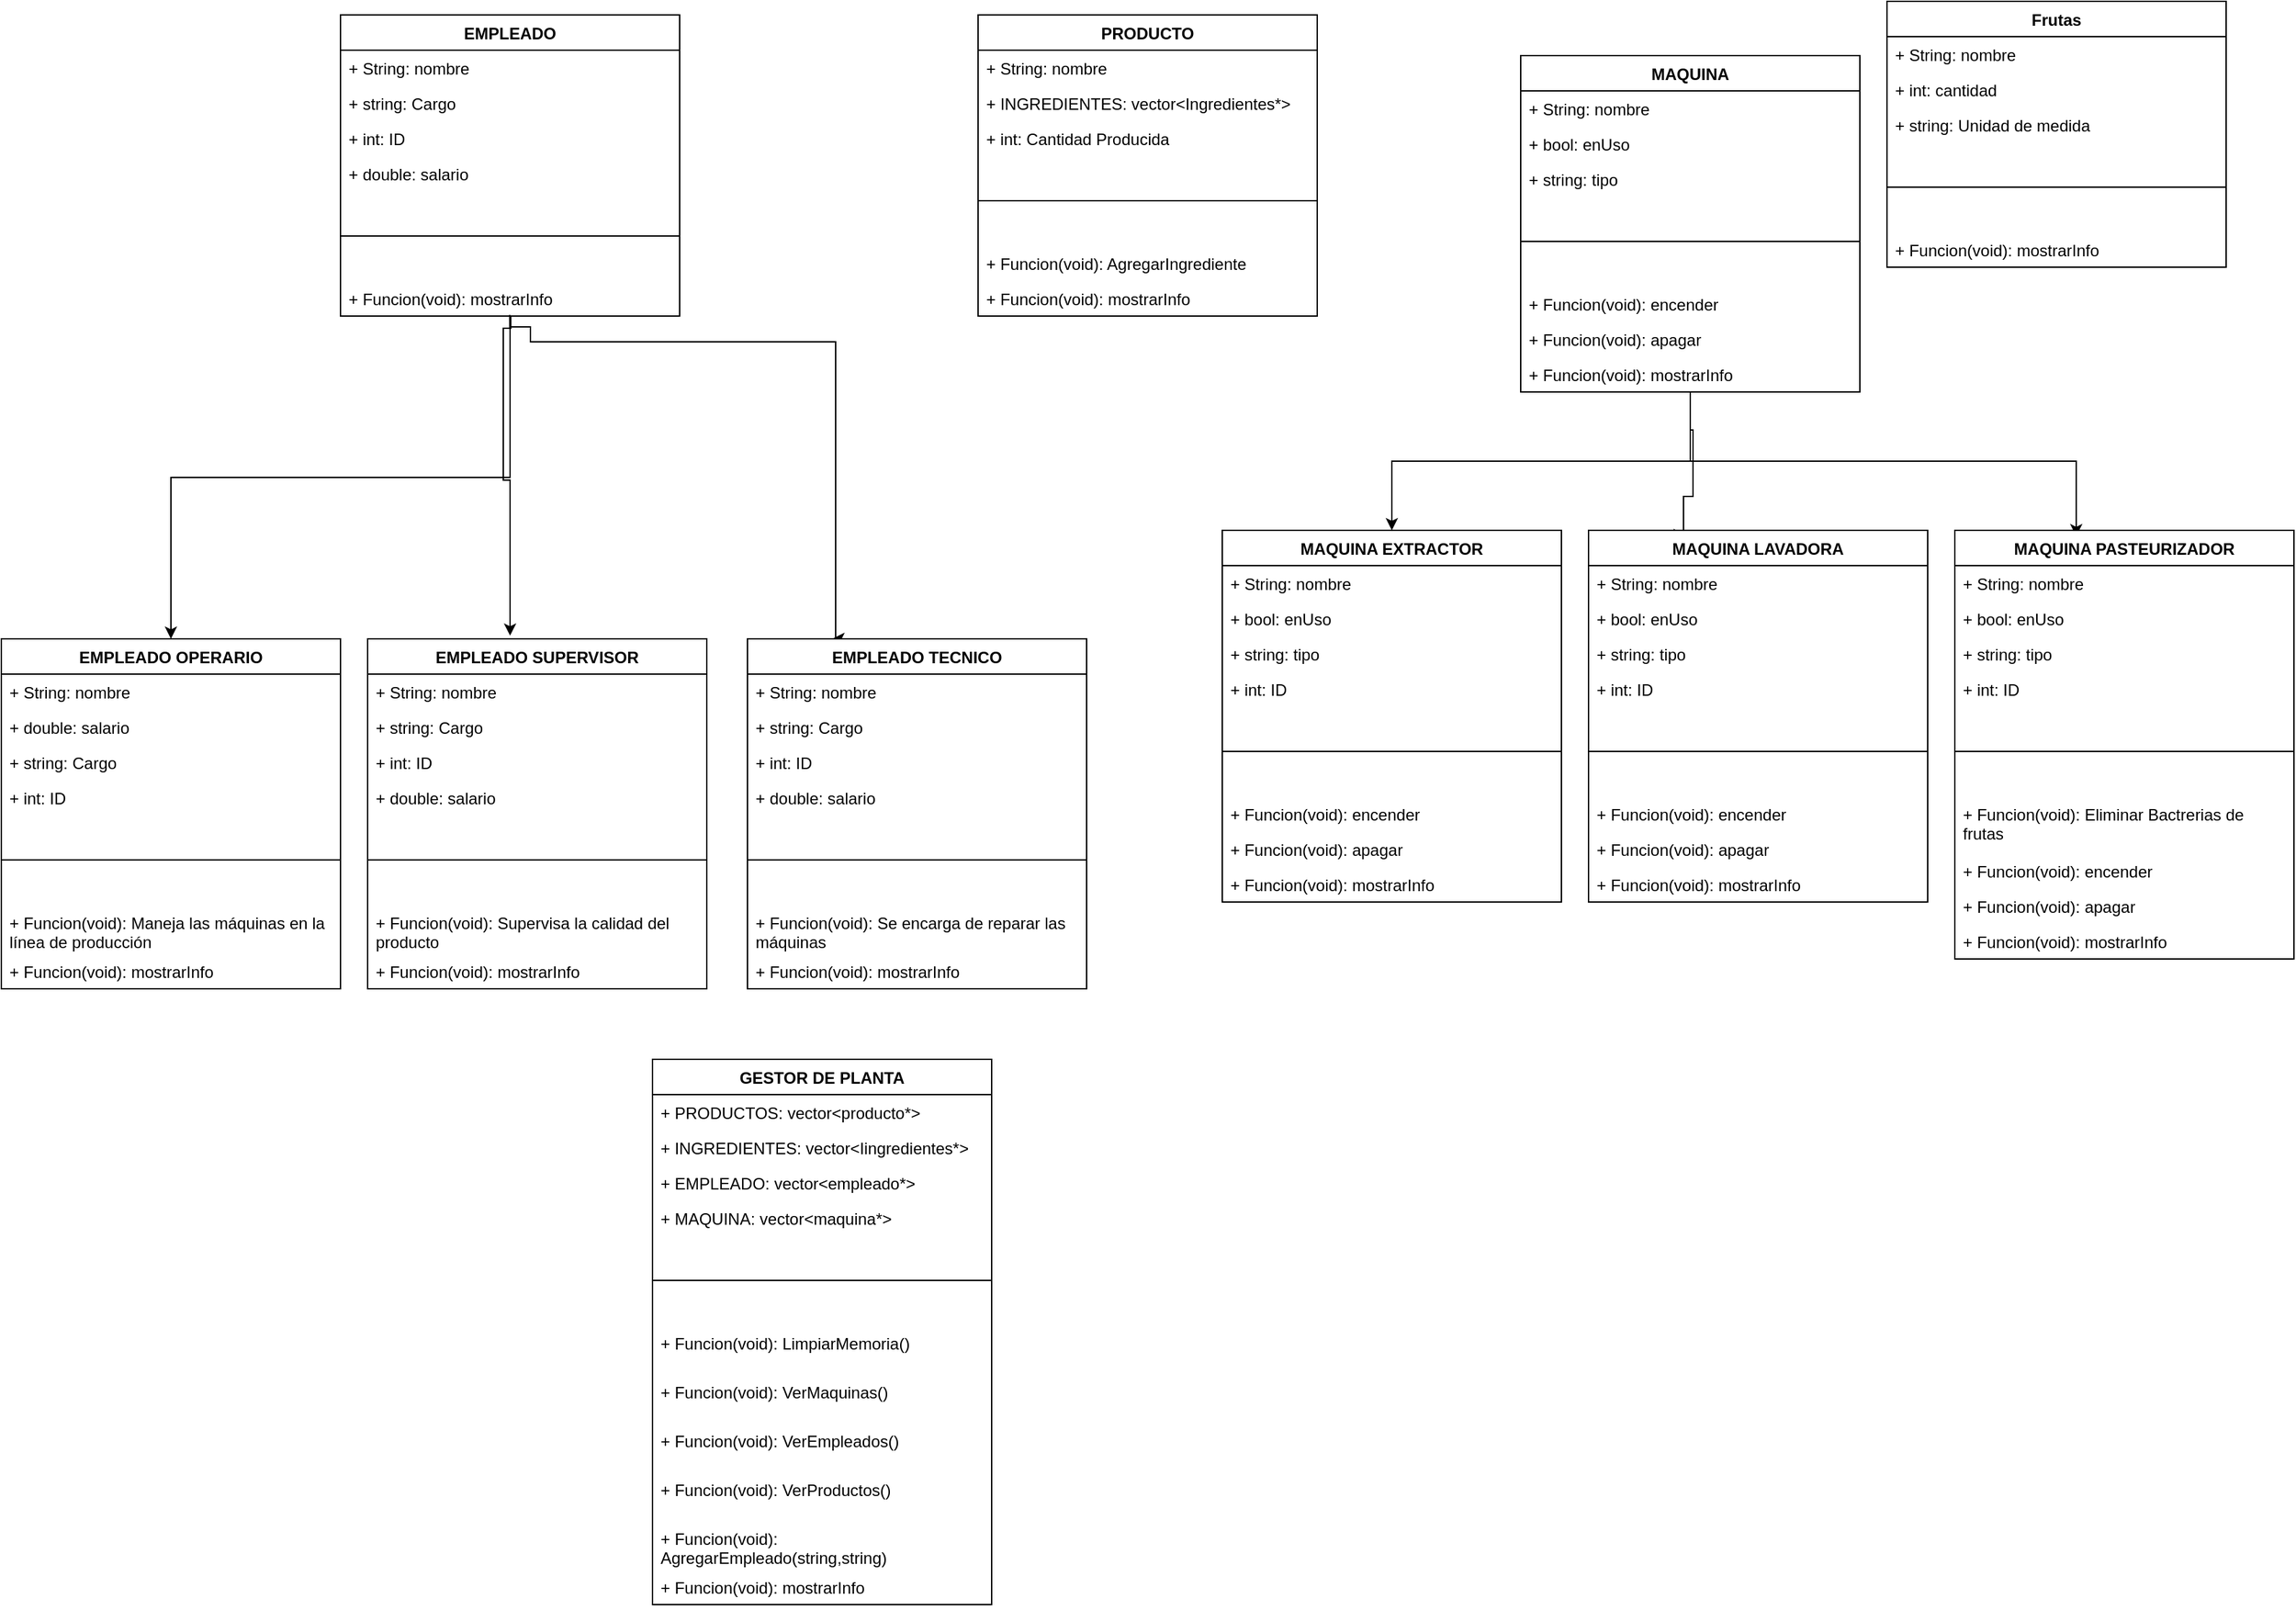 <mxfile version="26.0.11">
  <diagram id="C5RBs43oDa-KdzZeNtuy" name="Page-1">
    <mxGraphModel dx="2366" dy="1865" grid="1" gridSize="10" guides="1" tooltips="1" connect="1" arrows="1" fold="1" page="1" pageScale="1" pageWidth="827" pageHeight="1169" math="0" shadow="0">
      <root>
        <object label="" Diagrama_UML="nose&#xa;" id="WIyWlLk6GJQsqaUBKTNV-0">
          <mxCell />
        </object>
        <mxCell id="WIyWlLk6GJQsqaUBKTNV-1" parent="WIyWlLk6GJQsqaUBKTNV-0" />
        <mxCell id="LpfqZwLASio-igukIIAp-0" value="Frutas" style="swimlane;fontStyle=1;align=center;verticalAlign=top;childLayout=stackLayout;horizontal=1;startSize=26;horizontalStack=0;resizeParent=1;resizeParentMax=0;resizeLast=0;collapsible=1;marginBottom=0;whiteSpace=wrap;html=1;" parent="WIyWlLk6GJQsqaUBKTNV-1" vertex="1">
          <mxGeometry x="960" y="-390" width="250" height="196" as="geometry" />
        </mxCell>
        <mxCell id="LpfqZwLASio-igukIIAp-1" value="+ String: nombre" style="text;strokeColor=none;fillColor=none;align=left;verticalAlign=top;spacingLeft=4;spacingRight=4;overflow=hidden;rotatable=0;points=[[0,0.5],[1,0.5]];portConstraint=eastwest;whiteSpace=wrap;html=1;" parent="LpfqZwLASio-igukIIAp-0" vertex="1">
          <mxGeometry y="26" width="250" height="26" as="geometry" />
        </mxCell>
        <mxCell id="LpfqZwLASio-igukIIAp-6" value="+ int: cantidad" style="text;strokeColor=none;fillColor=none;align=left;verticalAlign=top;spacingLeft=4;spacingRight=4;overflow=hidden;rotatable=0;points=[[0,0.5],[1,0.5]];portConstraint=eastwest;whiteSpace=wrap;html=1;" parent="LpfqZwLASio-igukIIAp-0" vertex="1">
          <mxGeometry y="52" width="250" height="26" as="geometry" />
        </mxCell>
        <mxCell id="LpfqZwLASio-igukIIAp-7" value="+ string: Unidad de medida" style="text;strokeColor=none;fillColor=none;align=left;verticalAlign=top;spacingLeft=4;spacingRight=4;overflow=hidden;rotatable=0;points=[[0,0.5],[1,0.5]];portConstraint=eastwest;whiteSpace=wrap;html=1;" parent="LpfqZwLASio-igukIIAp-0" vertex="1">
          <mxGeometry y="78" width="250" height="26" as="geometry" />
        </mxCell>
        <mxCell id="LpfqZwLASio-igukIIAp-2" value="" style="line;strokeWidth=1;fillColor=none;align=left;verticalAlign=middle;spacingTop=-1;spacingLeft=3;spacingRight=3;rotatable=0;labelPosition=right;points=[];portConstraint=eastwest;strokeColor=inherit;" parent="LpfqZwLASio-igukIIAp-0" vertex="1">
          <mxGeometry y="104" width="250" height="66" as="geometry" />
        </mxCell>
        <mxCell id="LpfqZwLASio-igukIIAp-3" value="+ Funcion(void): mostrarInfo" style="text;strokeColor=none;fillColor=none;align=left;verticalAlign=top;spacingLeft=4;spacingRight=4;overflow=hidden;rotatable=0;points=[[0,0.5],[1,0.5]];portConstraint=eastwest;whiteSpace=wrap;html=1;" parent="LpfqZwLASio-igukIIAp-0" vertex="1">
          <mxGeometry y="170" width="250" height="26" as="geometry" />
        </mxCell>
        <mxCell id="LpfqZwLASio-igukIIAp-8" value="PRODUCTO" style="swimlane;fontStyle=1;align=center;verticalAlign=top;childLayout=stackLayout;horizontal=1;startSize=26;horizontalStack=0;resizeParent=1;resizeParentMax=0;resizeLast=0;collapsible=1;marginBottom=0;whiteSpace=wrap;html=1;" parent="WIyWlLk6GJQsqaUBKTNV-1" vertex="1">
          <mxGeometry x="290" y="-380" width="250" height="222" as="geometry" />
        </mxCell>
        <mxCell id="LpfqZwLASio-igukIIAp-9" value="+ String: nombre" style="text;strokeColor=none;fillColor=none;align=left;verticalAlign=top;spacingLeft=4;spacingRight=4;overflow=hidden;rotatable=0;points=[[0,0.5],[1,0.5]];portConstraint=eastwest;whiteSpace=wrap;html=1;" parent="LpfqZwLASio-igukIIAp-8" vertex="1">
          <mxGeometry y="26" width="250" height="26" as="geometry" />
        </mxCell>
        <mxCell id="LpfqZwLASio-igukIIAp-10" value="+ INGREDIENTES: vector&amp;lt;Ingredientes*&amp;gt;" style="text;strokeColor=none;fillColor=none;align=left;verticalAlign=top;spacingLeft=4;spacingRight=4;overflow=hidden;rotatable=0;points=[[0,0.5],[1,0.5]];portConstraint=eastwest;whiteSpace=wrap;html=1;" parent="LpfqZwLASio-igukIIAp-8" vertex="1">
          <mxGeometry y="52" width="250" height="26" as="geometry" />
        </mxCell>
        <mxCell id="LpfqZwLASio-igukIIAp-11" value="+ int: Cantidad Producida" style="text;strokeColor=none;fillColor=none;align=left;verticalAlign=top;spacingLeft=4;spacingRight=4;overflow=hidden;rotatable=0;points=[[0,0.5],[1,0.5]];portConstraint=eastwest;whiteSpace=wrap;html=1;" parent="LpfqZwLASio-igukIIAp-8" vertex="1">
          <mxGeometry y="78" width="250" height="26" as="geometry" />
        </mxCell>
        <mxCell id="LpfqZwLASio-igukIIAp-12" value="" style="line;strokeWidth=1;fillColor=none;align=left;verticalAlign=middle;spacingTop=-1;spacingLeft=3;spacingRight=3;rotatable=0;labelPosition=right;points=[];portConstraint=eastwest;strokeColor=inherit;" parent="LpfqZwLASio-igukIIAp-8" vertex="1">
          <mxGeometry y="104" width="250" height="66" as="geometry" />
        </mxCell>
        <mxCell id="LpfqZwLASio-igukIIAp-21" value="+ Funcion(void): AgregarIngrediente" style="text;strokeColor=none;fillColor=none;align=left;verticalAlign=top;spacingLeft=4;spacingRight=4;overflow=hidden;rotatable=0;points=[[0,0.5],[1,0.5]];portConstraint=eastwest;whiteSpace=wrap;html=1;" parent="LpfqZwLASio-igukIIAp-8" vertex="1">
          <mxGeometry y="170" width="250" height="26" as="geometry" />
        </mxCell>
        <mxCell id="LpfqZwLASio-igukIIAp-20" value="+ Funcion(void): mostrarInfo" style="text;strokeColor=none;fillColor=none;align=left;verticalAlign=top;spacingLeft=4;spacingRight=4;overflow=hidden;rotatable=0;points=[[0,0.5],[1,0.5]];portConstraint=eastwest;whiteSpace=wrap;html=1;" parent="LpfqZwLASio-igukIIAp-8" vertex="1">
          <mxGeometry y="196" width="250" height="26" as="geometry" />
        </mxCell>
        <mxCell id="0BWSEZfdRC3tNGKyQA-m-6" value="" style="edgeStyle=orthogonalEdgeStyle;rounded=0;orthogonalLoop=1;jettySize=auto;html=1;" edge="1" parent="WIyWlLk6GJQsqaUBKTNV-1" source="LpfqZwLASio-igukIIAp-24" target="0BWSEZfdRC3tNGKyQA-m-0">
          <mxGeometry relative="1" as="geometry" />
        </mxCell>
        <mxCell id="LpfqZwLASio-igukIIAp-24" value="EMPLEADO" style="swimlane;fontStyle=1;align=center;verticalAlign=top;childLayout=stackLayout;horizontal=1;startSize=26;horizontalStack=0;resizeParent=1;resizeParentMax=0;resizeLast=0;collapsible=1;marginBottom=0;whiteSpace=wrap;html=1;" parent="WIyWlLk6GJQsqaUBKTNV-1" vertex="1">
          <mxGeometry x="-180" y="-380" width="250" height="222" as="geometry" />
        </mxCell>
        <mxCell id="LpfqZwLASio-igukIIAp-25" value="+ String: nombre" style="text;strokeColor=none;fillColor=none;align=left;verticalAlign=top;spacingLeft=4;spacingRight=4;overflow=hidden;rotatable=0;points=[[0,0.5],[1,0.5]];portConstraint=eastwest;whiteSpace=wrap;html=1;" parent="LpfqZwLASio-igukIIAp-24" vertex="1">
          <mxGeometry y="26" width="250" height="26" as="geometry" />
        </mxCell>
        <mxCell id="LpfqZwLASio-igukIIAp-27" value="+ string: Cargo" style="text;strokeColor=none;fillColor=none;align=left;verticalAlign=top;spacingLeft=4;spacingRight=4;overflow=hidden;rotatable=0;points=[[0,0.5],[1,0.5]];portConstraint=eastwest;whiteSpace=wrap;html=1;" parent="LpfqZwLASio-igukIIAp-24" vertex="1">
          <mxGeometry y="52" width="250" height="26" as="geometry" />
        </mxCell>
        <mxCell id="LpfqZwLASio-igukIIAp-73" value="+ int: ID" style="text;strokeColor=none;fillColor=none;align=left;verticalAlign=top;spacingLeft=4;spacingRight=4;overflow=hidden;rotatable=0;points=[[0,0.5],[1,0.5]];portConstraint=eastwest;whiteSpace=wrap;html=1;" parent="LpfqZwLASio-igukIIAp-24" vertex="1">
          <mxGeometry y="78" width="250" height="26" as="geometry" />
        </mxCell>
        <mxCell id="0BWSEZfdRC3tNGKyQA-m-59" value="+ double: salario" style="text;strokeColor=none;fillColor=none;align=left;verticalAlign=top;spacingLeft=4;spacingRight=4;overflow=hidden;rotatable=0;points=[[0,0.5],[1,0.5]];portConstraint=eastwest;whiteSpace=wrap;html=1;" vertex="1" parent="LpfqZwLASio-igukIIAp-24">
          <mxGeometry y="104" width="250" height="26" as="geometry" />
        </mxCell>
        <mxCell id="LpfqZwLASio-igukIIAp-28" value="" style="line;strokeWidth=1;fillColor=none;align=left;verticalAlign=middle;spacingTop=-1;spacingLeft=3;spacingRight=3;rotatable=0;labelPosition=right;points=[];portConstraint=eastwest;strokeColor=inherit;" parent="LpfqZwLASio-igukIIAp-24" vertex="1">
          <mxGeometry y="130" width="250" height="66" as="geometry" />
        </mxCell>
        <mxCell id="LpfqZwLASio-igukIIAp-31" value="+ Funcion(void): mostrarInfo" style="text;strokeColor=none;fillColor=none;align=left;verticalAlign=top;spacingLeft=4;spacingRight=4;overflow=hidden;rotatable=0;points=[[0,0.5],[1,0.5]];portConstraint=eastwest;whiteSpace=wrap;html=1;" parent="LpfqZwLASio-igukIIAp-24" vertex="1">
          <mxGeometry y="196" width="250" height="26" as="geometry" />
        </mxCell>
        <mxCell id="0BWSEZfdRC3tNGKyQA-m-36" value="" style="edgeStyle=orthogonalEdgeStyle;rounded=0;orthogonalLoop=1;jettySize=auto;html=1;" edge="1" parent="WIyWlLk6GJQsqaUBKTNV-1" source="LpfqZwLASio-igukIIAp-32" target="0BWSEZfdRC3tNGKyQA-m-27">
          <mxGeometry relative="1" as="geometry" />
        </mxCell>
        <mxCell id="LpfqZwLASio-igukIIAp-32" value="MAQUINA" style="swimlane;fontStyle=1;align=center;verticalAlign=top;childLayout=stackLayout;horizontal=1;startSize=26;horizontalStack=0;resizeParent=1;resizeParentMax=0;resizeLast=0;collapsible=1;marginBottom=0;whiteSpace=wrap;html=1;" parent="WIyWlLk6GJQsqaUBKTNV-1" vertex="1">
          <mxGeometry x="690" y="-350" width="250" height="248" as="geometry" />
        </mxCell>
        <mxCell id="LpfqZwLASio-igukIIAp-33" value="+ String: nombre" style="text;strokeColor=none;fillColor=none;align=left;verticalAlign=top;spacingLeft=4;spacingRight=4;overflow=hidden;rotatable=0;points=[[0,0.5],[1,0.5]];portConstraint=eastwest;whiteSpace=wrap;html=1;" parent="LpfqZwLASio-igukIIAp-32" vertex="1">
          <mxGeometry y="26" width="250" height="26" as="geometry" />
        </mxCell>
        <mxCell id="LpfqZwLASio-igukIIAp-34" value="+ bool: enUso" style="text;strokeColor=none;fillColor=none;align=left;verticalAlign=top;spacingLeft=4;spacingRight=4;overflow=hidden;rotatable=0;points=[[0,0.5],[1,0.5]];portConstraint=eastwest;whiteSpace=wrap;html=1;" parent="LpfqZwLASio-igukIIAp-32" vertex="1">
          <mxGeometry y="52" width="250" height="26" as="geometry" />
        </mxCell>
        <mxCell id="LpfqZwLASio-igukIIAp-35" value="+ string: tipo" style="text;strokeColor=none;fillColor=none;align=left;verticalAlign=top;spacingLeft=4;spacingRight=4;overflow=hidden;rotatable=0;points=[[0,0.5],[1,0.5]];portConstraint=eastwest;whiteSpace=wrap;html=1;" parent="LpfqZwLASio-igukIIAp-32" vertex="1">
          <mxGeometry y="78" width="250" height="26" as="geometry" />
        </mxCell>
        <mxCell id="LpfqZwLASio-igukIIAp-36" value="" style="line;strokeWidth=1;fillColor=none;align=left;verticalAlign=middle;spacingTop=-1;spacingLeft=3;spacingRight=3;rotatable=0;labelPosition=right;points=[];portConstraint=eastwest;strokeColor=inherit;" parent="LpfqZwLASio-igukIIAp-32" vertex="1">
          <mxGeometry y="104" width="250" height="66" as="geometry" />
        </mxCell>
        <mxCell id="LpfqZwLASio-igukIIAp-37" value="+ Funcion(void): encender" style="text;strokeColor=none;fillColor=none;align=left;verticalAlign=top;spacingLeft=4;spacingRight=4;overflow=hidden;rotatable=0;points=[[0,0.5],[1,0.5]];portConstraint=eastwest;whiteSpace=wrap;html=1;" parent="LpfqZwLASio-igukIIAp-32" vertex="1">
          <mxGeometry y="170" width="250" height="26" as="geometry" />
        </mxCell>
        <mxCell id="LpfqZwLASio-igukIIAp-38" value="+ Funcion(void): apagar" style="text;strokeColor=none;fillColor=none;align=left;verticalAlign=top;spacingLeft=4;spacingRight=4;overflow=hidden;rotatable=0;points=[[0,0.5],[1,0.5]];portConstraint=eastwest;whiteSpace=wrap;html=1;" parent="LpfqZwLASio-igukIIAp-32" vertex="1">
          <mxGeometry y="196" width="250" height="26" as="geometry" />
        </mxCell>
        <mxCell id="LpfqZwLASio-igukIIAp-39" value="+ Funcion(void): mostrarInfo" style="text;strokeColor=none;fillColor=none;align=left;verticalAlign=top;spacingLeft=4;spacingRight=4;overflow=hidden;rotatable=0;points=[[0,0.5],[1,0.5]];portConstraint=eastwest;whiteSpace=wrap;html=1;" parent="LpfqZwLASio-igukIIAp-32" vertex="1">
          <mxGeometry y="222" width="250" height="26" as="geometry" />
        </mxCell>
        <mxCell id="LpfqZwLASio-igukIIAp-53" value="GESTOR DE PLANTA" style="swimlane;fontStyle=1;align=center;verticalAlign=top;childLayout=stackLayout;horizontal=1;startSize=26;horizontalStack=0;resizeParent=1;resizeParentMax=0;resizeLast=0;collapsible=1;marginBottom=0;whiteSpace=wrap;html=1;" parent="WIyWlLk6GJQsqaUBKTNV-1" vertex="1">
          <mxGeometry x="50" y="390" width="250" height="402" as="geometry" />
        </mxCell>
        <mxCell id="LpfqZwLASio-igukIIAp-54" value="+ PRODUCTOS: vector&amp;lt;producto*&amp;gt;" style="text;strokeColor=none;fillColor=none;align=left;verticalAlign=top;spacingLeft=4;spacingRight=4;overflow=hidden;rotatable=0;points=[[0,0.5],[1,0.5]];portConstraint=eastwest;whiteSpace=wrap;html=1;" parent="LpfqZwLASio-igukIIAp-53" vertex="1">
          <mxGeometry y="26" width="250" height="26" as="geometry" />
        </mxCell>
        <mxCell id="LpfqZwLASio-igukIIAp-65" value="+ INGREDIENTES: vector&amp;lt;Iingredientes*&amp;gt;" style="text;strokeColor=none;fillColor=none;align=left;verticalAlign=top;spacingLeft=4;spacingRight=4;overflow=hidden;rotatable=0;points=[[0,0.5],[1,0.5]];portConstraint=eastwest;whiteSpace=wrap;html=1;" parent="LpfqZwLASio-igukIIAp-53" vertex="1">
          <mxGeometry y="52" width="250" height="26" as="geometry" />
        </mxCell>
        <mxCell id="LpfqZwLASio-igukIIAp-66" value="+ EMPLEADO: vector&amp;lt;empleado*&amp;gt;" style="text;strokeColor=none;fillColor=none;align=left;verticalAlign=top;spacingLeft=4;spacingRight=4;overflow=hidden;rotatable=0;points=[[0,0.5],[1,0.5]];portConstraint=eastwest;whiteSpace=wrap;html=1;" parent="LpfqZwLASio-igukIIAp-53" vertex="1">
          <mxGeometry y="78" width="250" height="26" as="geometry" />
        </mxCell>
        <mxCell id="LpfqZwLASio-igukIIAp-67" value="+ MAQUINA: vector&amp;lt;maquina*&amp;gt;" style="text;strokeColor=none;fillColor=none;align=left;verticalAlign=top;spacingLeft=4;spacingRight=4;overflow=hidden;rotatable=0;points=[[0,0.5],[1,0.5]];portConstraint=eastwest;whiteSpace=wrap;html=1;" parent="LpfqZwLASio-igukIIAp-53" vertex="1">
          <mxGeometry y="104" width="250" height="26" as="geometry" />
        </mxCell>
        <mxCell id="LpfqZwLASio-igukIIAp-57" value="" style="line;strokeWidth=1;fillColor=none;align=left;verticalAlign=middle;spacingTop=-1;spacingLeft=3;spacingRight=3;rotatable=0;labelPosition=right;points=[];portConstraint=eastwest;strokeColor=inherit;" parent="LpfqZwLASio-igukIIAp-53" vertex="1">
          <mxGeometry y="130" width="250" height="66" as="geometry" />
        </mxCell>
        <mxCell id="LpfqZwLASio-igukIIAp-81" value="+ Funcion(void): LimpiarMemoria()" style="text;strokeColor=none;fillColor=none;align=left;verticalAlign=top;spacingLeft=4;spacingRight=4;overflow=hidden;rotatable=0;points=[[0,0.5],[1,0.5]];portConstraint=eastwest;whiteSpace=wrap;html=1;" parent="LpfqZwLASio-igukIIAp-53" vertex="1">
          <mxGeometry y="196" width="250" height="36" as="geometry" />
        </mxCell>
        <mxCell id="LpfqZwLASio-igukIIAp-80" value="+ Funcion(void): VerMaquinas()" style="text;strokeColor=none;fillColor=none;align=left;verticalAlign=top;spacingLeft=4;spacingRight=4;overflow=hidden;rotatable=0;points=[[0,0.5],[1,0.5]];portConstraint=eastwest;whiteSpace=wrap;html=1;" parent="LpfqZwLASio-igukIIAp-53" vertex="1">
          <mxGeometry y="232" width="250" height="36" as="geometry" />
        </mxCell>
        <mxCell id="LpfqZwLASio-igukIIAp-79" value="+ Funcion(void): VerEmpleados()" style="text;strokeColor=none;fillColor=none;align=left;verticalAlign=top;spacingLeft=4;spacingRight=4;overflow=hidden;rotatable=0;points=[[0,0.5],[1,0.5]];portConstraint=eastwest;whiteSpace=wrap;html=1;" parent="LpfqZwLASio-igukIIAp-53" vertex="1">
          <mxGeometry y="268" width="250" height="36" as="geometry" />
        </mxCell>
        <mxCell id="LpfqZwLASio-igukIIAp-77" value="+ Funcion(void): VerProductos()" style="text;strokeColor=none;fillColor=none;align=left;verticalAlign=top;spacingLeft=4;spacingRight=4;overflow=hidden;rotatable=0;points=[[0,0.5],[1,0.5]];portConstraint=eastwest;whiteSpace=wrap;html=1;" parent="LpfqZwLASio-igukIIAp-53" vertex="1">
          <mxGeometry y="304" width="250" height="36" as="geometry" />
        </mxCell>
        <mxCell id="LpfqZwLASio-igukIIAp-71" value="+ Funcion(void): AgregarEmpleado(string,string)" style="text;strokeColor=none;fillColor=none;align=left;verticalAlign=top;spacingLeft=4;spacingRight=4;overflow=hidden;rotatable=0;points=[[0,0.5],[1,0.5]];portConstraint=eastwest;whiteSpace=wrap;html=1;" parent="LpfqZwLASio-igukIIAp-53" vertex="1">
          <mxGeometry y="340" width="250" height="36" as="geometry" />
        </mxCell>
        <mxCell id="LpfqZwLASio-igukIIAp-58" value="+ Funcion(void): mostrarInfo" style="text;strokeColor=none;fillColor=none;align=left;verticalAlign=top;spacingLeft=4;spacingRight=4;overflow=hidden;rotatable=0;points=[[0,0.5],[1,0.5]];portConstraint=eastwest;whiteSpace=wrap;html=1;" parent="LpfqZwLASio-igukIIAp-53" vertex="1">
          <mxGeometry y="376" width="250" height="26" as="geometry" />
        </mxCell>
        <mxCell id="0BWSEZfdRC3tNGKyQA-m-0" value="EMPLEADO OPERARIO" style="swimlane;fontStyle=1;align=center;verticalAlign=top;childLayout=stackLayout;horizontal=1;startSize=26;horizontalStack=0;resizeParent=1;resizeParentMax=0;resizeLast=0;collapsible=1;marginBottom=0;whiteSpace=wrap;html=1;" vertex="1" parent="WIyWlLk6GJQsqaUBKTNV-1">
          <mxGeometry x="-430" y="80" width="250" height="258" as="geometry" />
        </mxCell>
        <mxCell id="0BWSEZfdRC3tNGKyQA-m-1" value="+ String: nombre" style="text;strokeColor=none;fillColor=none;align=left;verticalAlign=top;spacingLeft=4;spacingRight=4;overflow=hidden;rotatable=0;points=[[0,0.5],[1,0.5]];portConstraint=eastwest;whiteSpace=wrap;html=1;" vertex="1" parent="0BWSEZfdRC3tNGKyQA-m-0">
          <mxGeometry y="26" width="250" height="26" as="geometry" />
        </mxCell>
        <mxCell id="0BWSEZfdRC3tNGKyQA-m-60" value="+ double: salario" style="text;strokeColor=none;fillColor=none;align=left;verticalAlign=top;spacingLeft=4;spacingRight=4;overflow=hidden;rotatable=0;points=[[0,0.5],[1,0.5]];portConstraint=eastwest;whiteSpace=wrap;html=1;" vertex="1" parent="0BWSEZfdRC3tNGKyQA-m-0">
          <mxGeometry y="52" width="250" height="26" as="geometry" />
        </mxCell>
        <mxCell id="0BWSEZfdRC3tNGKyQA-m-2" value="+ string: Cargo" style="text;strokeColor=none;fillColor=none;align=left;verticalAlign=top;spacingLeft=4;spacingRight=4;overflow=hidden;rotatable=0;points=[[0,0.5],[1,0.5]];portConstraint=eastwest;whiteSpace=wrap;html=1;" vertex="1" parent="0BWSEZfdRC3tNGKyQA-m-0">
          <mxGeometry y="78" width="250" height="26" as="geometry" />
        </mxCell>
        <mxCell id="0BWSEZfdRC3tNGKyQA-m-3" value="+ int: ID" style="text;strokeColor=none;fillColor=none;align=left;verticalAlign=top;spacingLeft=4;spacingRight=4;overflow=hidden;rotatable=0;points=[[0,0.5],[1,0.5]];portConstraint=eastwest;whiteSpace=wrap;html=1;" vertex="1" parent="0BWSEZfdRC3tNGKyQA-m-0">
          <mxGeometry y="104" width="250" height="26" as="geometry" />
        </mxCell>
        <mxCell id="0BWSEZfdRC3tNGKyQA-m-4" value="" style="line;strokeWidth=1;fillColor=none;align=left;verticalAlign=middle;spacingTop=-1;spacingLeft=3;spacingRight=3;rotatable=0;labelPosition=right;points=[];portConstraint=eastwest;strokeColor=inherit;" vertex="1" parent="0BWSEZfdRC3tNGKyQA-m-0">
          <mxGeometry y="130" width="250" height="66" as="geometry" />
        </mxCell>
        <mxCell id="0BWSEZfdRC3tNGKyQA-m-24" value="+ Funcion(void):&amp;nbsp;Maneja las máquinas en la línea de producción" style="text;strokeColor=none;fillColor=none;align=left;verticalAlign=top;spacingLeft=4;spacingRight=4;overflow=hidden;rotatable=0;points=[[0,0.5],[1,0.5]];portConstraint=eastwest;whiteSpace=wrap;html=1;" vertex="1" parent="0BWSEZfdRC3tNGKyQA-m-0">
          <mxGeometry y="196" width="250" height="36" as="geometry" />
        </mxCell>
        <mxCell id="0BWSEZfdRC3tNGKyQA-m-5" value="+ Funcion(void): mostrarInfo" style="text;strokeColor=none;fillColor=none;align=left;verticalAlign=top;spacingLeft=4;spacingRight=4;overflow=hidden;rotatable=0;points=[[0,0.5],[1,0.5]];portConstraint=eastwest;whiteSpace=wrap;html=1;" vertex="1" parent="0BWSEZfdRC3tNGKyQA-m-0">
          <mxGeometry y="232" width="250" height="26" as="geometry" />
        </mxCell>
        <mxCell id="0BWSEZfdRC3tNGKyQA-m-8" value="" style="edgeStyle=orthogonalEdgeStyle;rounded=0;orthogonalLoop=1;jettySize=auto;html=1;exitX=0.502;exitY=1.011;exitDx=0;exitDy=0;exitPerimeter=0;entryX=0.42;entryY=-0.009;entryDx=0;entryDy=0;entryPerimeter=0;" edge="1" parent="WIyWlLk6GJQsqaUBKTNV-1" source="LpfqZwLASio-igukIIAp-31" target="0BWSEZfdRC3tNGKyQA-m-10">
          <mxGeometry relative="1" as="geometry">
            <mxPoint x="145" y="-30" as="sourcePoint" />
            <mxPoint x="-55" y="80" as="targetPoint" />
            <Array as="points">
              <mxPoint x="-54" y="-149" />
              <mxPoint x="-60" y="-149" />
              <mxPoint x="-60" y="-37" />
              <mxPoint x="-55" y="-37" />
            </Array>
          </mxGeometry>
        </mxCell>
        <mxCell id="0BWSEZfdRC3tNGKyQA-m-10" value="EMPLEADO SUPERVISOR" style="swimlane;fontStyle=1;align=center;verticalAlign=top;childLayout=stackLayout;horizontal=1;startSize=26;horizontalStack=0;resizeParent=1;resizeParentMax=0;resizeLast=0;collapsible=1;marginBottom=0;whiteSpace=wrap;html=1;" vertex="1" parent="WIyWlLk6GJQsqaUBKTNV-1">
          <mxGeometry x="-160" y="80" width="250" height="258" as="geometry" />
        </mxCell>
        <mxCell id="0BWSEZfdRC3tNGKyQA-m-11" value="+ String: nombre" style="text;strokeColor=none;fillColor=none;align=left;verticalAlign=top;spacingLeft=4;spacingRight=4;overflow=hidden;rotatable=0;points=[[0,0.5],[1,0.5]];portConstraint=eastwest;whiteSpace=wrap;html=1;" vertex="1" parent="0BWSEZfdRC3tNGKyQA-m-10">
          <mxGeometry y="26" width="250" height="26" as="geometry" />
        </mxCell>
        <mxCell id="0BWSEZfdRC3tNGKyQA-m-12" value="+ string: Cargo" style="text;strokeColor=none;fillColor=none;align=left;verticalAlign=top;spacingLeft=4;spacingRight=4;overflow=hidden;rotatable=0;points=[[0,0.5],[1,0.5]];portConstraint=eastwest;whiteSpace=wrap;html=1;" vertex="1" parent="0BWSEZfdRC3tNGKyQA-m-10">
          <mxGeometry y="52" width="250" height="26" as="geometry" />
        </mxCell>
        <mxCell id="0BWSEZfdRC3tNGKyQA-m-13" value="+ int: ID" style="text;strokeColor=none;fillColor=none;align=left;verticalAlign=top;spacingLeft=4;spacingRight=4;overflow=hidden;rotatable=0;points=[[0,0.5],[1,0.5]];portConstraint=eastwest;whiteSpace=wrap;html=1;" vertex="1" parent="0BWSEZfdRC3tNGKyQA-m-10">
          <mxGeometry y="78" width="250" height="26" as="geometry" />
        </mxCell>
        <mxCell id="0BWSEZfdRC3tNGKyQA-m-61" value="+ double: salario" style="text;strokeColor=none;fillColor=none;align=left;verticalAlign=top;spacingLeft=4;spacingRight=4;overflow=hidden;rotatable=0;points=[[0,0.5],[1,0.5]];portConstraint=eastwest;whiteSpace=wrap;html=1;" vertex="1" parent="0BWSEZfdRC3tNGKyQA-m-10">
          <mxGeometry y="104" width="250" height="26" as="geometry" />
        </mxCell>
        <mxCell id="0BWSEZfdRC3tNGKyQA-m-14" value="" style="line;strokeWidth=1;fillColor=none;align=left;verticalAlign=middle;spacingTop=-1;spacingLeft=3;spacingRight=3;rotatable=0;labelPosition=right;points=[];portConstraint=eastwest;strokeColor=inherit;" vertex="1" parent="0BWSEZfdRC3tNGKyQA-m-10">
          <mxGeometry y="130" width="250" height="66" as="geometry" />
        </mxCell>
        <mxCell id="0BWSEZfdRC3tNGKyQA-m-25" value="+ Funcion(void):&amp;nbsp;Supervisa la calidad del producto" style="text;strokeColor=none;fillColor=none;align=left;verticalAlign=top;spacingLeft=4;spacingRight=4;overflow=hidden;rotatable=0;points=[[0,0.5],[1,0.5]];portConstraint=eastwest;whiteSpace=wrap;html=1;" vertex="1" parent="0BWSEZfdRC3tNGKyQA-m-10">
          <mxGeometry y="196" width="250" height="36" as="geometry" />
        </mxCell>
        <mxCell id="0BWSEZfdRC3tNGKyQA-m-15" value="+ Funcion(void): mostrarInfo" style="text;strokeColor=none;fillColor=none;align=left;verticalAlign=top;spacingLeft=4;spacingRight=4;overflow=hidden;rotatable=0;points=[[0,0.5],[1,0.5]];portConstraint=eastwest;whiteSpace=wrap;html=1;" vertex="1" parent="0BWSEZfdRC3tNGKyQA-m-10">
          <mxGeometry y="232" width="250" height="26" as="geometry" />
        </mxCell>
        <mxCell id="0BWSEZfdRC3tNGKyQA-m-17" value="" style="edgeStyle=orthogonalEdgeStyle;rounded=0;orthogonalLoop=1;jettySize=auto;html=1;entryX=0.25;entryY=0;entryDx=0;entryDy=0;exitX=0.499;exitY=0.967;exitDx=0;exitDy=0;exitPerimeter=0;" edge="1" parent="WIyWlLk6GJQsqaUBKTNV-1" source="LpfqZwLASio-igukIIAp-31" target="0BWSEZfdRC3tNGKyQA-m-18">
          <mxGeometry relative="1" as="geometry">
            <mxPoint x="-51" y="-154" as="sourcePoint" />
            <mxPoint x="185" y="80" as="targetPoint" />
            <Array as="points">
              <mxPoint x="-55" y="-150" />
              <mxPoint x="-40" y="-150" />
              <mxPoint x="-40" y="-139" />
              <mxPoint x="185" y="-139" />
              <mxPoint x="185" y="80" />
            </Array>
          </mxGeometry>
        </mxCell>
        <mxCell id="0BWSEZfdRC3tNGKyQA-m-18" value="EMPLEADO TECNICO" style="swimlane;fontStyle=1;align=center;verticalAlign=top;childLayout=stackLayout;horizontal=1;startSize=26;horizontalStack=0;resizeParent=1;resizeParentMax=0;resizeLast=0;collapsible=1;marginBottom=0;whiteSpace=wrap;html=1;" vertex="1" parent="WIyWlLk6GJQsqaUBKTNV-1">
          <mxGeometry x="120" y="80" width="250" height="258" as="geometry" />
        </mxCell>
        <mxCell id="0BWSEZfdRC3tNGKyQA-m-19" value="+ String: nombre" style="text;strokeColor=none;fillColor=none;align=left;verticalAlign=top;spacingLeft=4;spacingRight=4;overflow=hidden;rotatable=0;points=[[0,0.5],[1,0.5]];portConstraint=eastwest;whiteSpace=wrap;html=1;" vertex="1" parent="0BWSEZfdRC3tNGKyQA-m-18">
          <mxGeometry y="26" width="250" height="26" as="geometry" />
        </mxCell>
        <mxCell id="0BWSEZfdRC3tNGKyQA-m-20" value="+ string: Cargo" style="text;strokeColor=none;fillColor=none;align=left;verticalAlign=top;spacingLeft=4;spacingRight=4;overflow=hidden;rotatable=0;points=[[0,0.5],[1,0.5]];portConstraint=eastwest;whiteSpace=wrap;html=1;" vertex="1" parent="0BWSEZfdRC3tNGKyQA-m-18">
          <mxGeometry y="52" width="250" height="26" as="geometry" />
        </mxCell>
        <mxCell id="0BWSEZfdRC3tNGKyQA-m-21" value="+ int: ID" style="text;strokeColor=none;fillColor=none;align=left;verticalAlign=top;spacingLeft=4;spacingRight=4;overflow=hidden;rotatable=0;points=[[0,0.5],[1,0.5]];portConstraint=eastwest;whiteSpace=wrap;html=1;" vertex="1" parent="0BWSEZfdRC3tNGKyQA-m-18">
          <mxGeometry y="78" width="250" height="26" as="geometry" />
        </mxCell>
        <mxCell id="0BWSEZfdRC3tNGKyQA-m-62" value="+ double: salario" style="text;strokeColor=none;fillColor=none;align=left;verticalAlign=top;spacingLeft=4;spacingRight=4;overflow=hidden;rotatable=0;points=[[0,0.5],[1,0.5]];portConstraint=eastwest;whiteSpace=wrap;html=1;" vertex="1" parent="0BWSEZfdRC3tNGKyQA-m-18">
          <mxGeometry y="104" width="250" height="26" as="geometry" />
        </mxCell>
        <mxCell id="0BWSEZfdRC3tNGKyQA-m-22" value="" style="line;strokeWidth=1;fillColor=none;align=left;verticalAlign=middle;spacingTop=-1;spacingLeft=3;spacingRight=3;rotatable=0;labelPosition=right;points=[];portConstraint=eastwest;strokeColor=inherit;" vertex="1" parent="0BWSEZfdRC3tNGKyQA-m-18">
          <mxGeometry y="130" width="250" height="66" as="geometry" />
        </mxCell>
        <mxCell id="0BWSEZfdRC3tNGKyQA-m-26" value="+ Funcion(void):&amp;nbsp;Se encarga de reparar las máquinas" style="text;strokeColor=none;fillColor=none;align=left;verticalAlign=top;spacingLeft=4;spacingRight=4;overflow=hidden;rotatable=0;points=[[0,0.5],[1,0.5]];portConstraint=eastwest;whiteSpace=wrap;html=1;" vertex="1" parent="0BWSEZfdRC3tNGKyQA-m-18">
          <mxGeometry y="196" width="250" height="36" as="geometry" />
        </mxCell>
        <mxCell id="0BWSEZfdRC3tNGKyQA-m-23" value="+ Funcion(void): mostrarInfo" style="text;strokeColor=none;fillColor=none;align=left;verticalAlign=top;spacingLeft=4;spacingRight=4;overflow=hidden;rotatable=0;points=[[0,0.5],[1,0.5]];portConstraint=eastwest;whiteSpace=wrap;html=1;" vertex="1" parent="0BWSEZfdRC3tNGKyQA-m-18">
          <mxGeometry y="232" width="250" height="26" as="geometry" />
        </mxCell>
        <mxCell id="0BWSEZfdRC3tNGKyQA-m-27" value="MAQUINA EXTRACTOR" style="swimlane;fontStyle=1;align=center;verticalAlign=top;childLayout=stackLayout;horizontal=1;startSize=26;horizontalStack=0;resizeParent=1;resizeParentMax=0;resizeLast=0;collapsible=1;marginBottom=0;whiteSpace=wrap;html=1;" vertex="1" parent="WIyWlLk6GJQsqaUBKTNV-1">
          <mxGeometry x="470" width="250" height="274" as="geometry" />
        </mxCell>
        <mxCell id="0BWSEZfdRC3tNGKyQA-m-28" value="+ String: nombre" style="text;strokeColor=none;fillColor=none;align=left;verticalAlign=top;spacingLeft=4;spacingRight=4;overflow=hidden;rotatable=0;points=[[0,0.5],[1,0.5]];portConstraint=eastwest;whiteSpace=wrap;html=1;" vertex="1" parent="0BWSEZfdRC3tNGKyQA-m-27">
          <mxGeometry y="26" width="250" height="26" as="geometry" />
        </mxCell>
        <mxCell id="0BWSEZfdRC3tNGKyQA-m-29" value="+ bool: enUso" style="text;strokeColor=none;fillColor=none;align=left;verticalAlign=top;spacingLeft=4;spacingRight=4;overflow=hidden;rotatable=0;points=[[0,0.5],[1,0.5]];portConstraint=eastwest;whiteSpace=wrap;html=1;" vertex="1" parent="0BWSEZfdRC3tNGKyQA-m-27">
          <mxGeometry y="52" width="250" height="26" as="geometry" />
        </mxCell>
        <mxCell id="0BWSEZfdRC3tNGKyQA-m-30" value="+ string: tipo" style="text;strokeColor=none;fillColor=none;align=left;verticalAlign=top;spacingLeft=4;spacingRight=4;overflow=hidden;rotatable=0;points=[[0,0.5],[1,0.5]];portConstraint=eastwest;whiteSpace=wrap;html=1;" vertex="1" parent="0BWSEZfdRC3tNGKyQA-m-27">
          <mxGeometry y="78" width="250" height="26" as="geometry" />
        </mxCell>
        <mxCell id="0BWSEZfdRC3tNGKyQA-m-31" value="+ int: ID" style="text;strokeColor=none;fillColor=none;align=left;verticalAlign=top;spacingLeft=4;spacingRight=4;overflow=hidden;rotatable=0;points=[[0,0.5],[1,0.5]];portConstraint=eastwest;whiteSpace=wrap;html=1;" vertex="1" parent="0BWSEZfdRC3tNGKyQA-m-27">
          <mxGeometry y="104" width="250" height="26" as="geometry" />
        </mxCell>
        <mxCell id="0BWSEZfdRC3tNGKyQA-m-32" value="" style="line;strokeWidth=1;fillColor=none;align=left;verticalAlign=middle;spacingTop=-1;spacingLeft=3;spacingRight=3;rotatable=0;labelPosition=right;points=[];portConstraint=eastwest;strokeColor=inherit;" vertex="1" parent="0BWSEZfdRC3tNGKyQA-m-27">
          <mxGeometry y="130" width="250" height="66" as="geometry" />
        </mxCell>
        <mxCell id="0BWSEZfdRC3tNGKyQA-m-33" value="+ Funcion(void): encender" style="text;strokeColor=none;fillColor=none;align=left;verticalAlign=top;spacingLeft=4;spacingRight=4;overflow=hidden;rotatable=0;points=[[0,0.5],[1,0.5]];portConstraint=eastwest;whiteSpace=wrap;html=1;" vertex="1" parent="0BWSEZfdRC3tNGKyQA-m-27">
          <mxGeometry y="196" width="250" height="26" as="geometry" />
        </mxCell>
        <mxCell id="0BWSEZfdRC3tNGKyQA-m-34" value="+ Funcion(void): apagar" style="text;strokeColor=none;fillColor=none;align=left;verticalAlign=top;spacingLeft=4;spacingRight=4;overflow=hidden;rotatable=0;points=[[0,0.5],[1,0.5]];portConstraint=eastwest;whiteSpace=wrap;html=1;" vertex="1" parent="0BWSEZfdRC3tNGKyQA-m-27">
          <mxGeometry y="222" width="250" height="26" as="geometry" />
        </mxCell>
        <mxCell id="0BWSEZfdRC3tNGKyQA-m-35" value="+ Funcion(void): mostrarInfo" style="text;strokeColor=none;fillColor=none;align=left;verticalAlign=top;spacingLeft=4;spacingRight=4;overflow=hidden;rotatable=0;points=[[0,0.5],[1,0.5]];portConstraint=eastwest;whiteSpace=wrap;html=1;" vertex="1" parent="0BWSEZfdRC3tNGKyQA-m-27">
          <mxGeometry y="248" width="250" height="26" as="geometry" />
        </mxCell>
        <mxCell id="0BWSEZfdRC3tNGKyQA-m-37" value="" style="edgeStyle=orthogonalEdgeStyle;rounded=0;orthogonalLoop=1;jettySize=auto;html=1;exitX=0.5;exitY=1.066;exitDx=0;exitDy=0;exitPerimeter=0;entryX=0.287;entryY=0.012;entryDx=0;entryDy=0;entryPerimeter=0;" edge="1" parent="WIyWlLk6GJQsqaUBKTNV-1" source="LpfqZwLASio-igukIIAp-39" target="0BWSEZfdRC3tNGKyQA-m-38">
          <mxGeometry relative="1" as="geometry">
            <mxPoint x="1030" y="-50" as="sourcePoint" />
            <mxPoint x="810" as="targetPoint" />
            <Array as="points">
              <mxPoint x="817" y="-74" />
              <mxPoint x="817" y="-25" />
              <mxPoint x="810" y="-25" />
              <mxPoint x="810" y="3" />
            </Array>
          </mxGeometry>
        </mxCell>
        <mxCell id="0BWSEZfdRC3tNGKyQA-m-38" value="MAQUINA LAVADORA" style="swimlane;fontStyle=1;align=center;verticalAlign=top;childLayout=stackLayout;horizontal=1;startSize=26;horizontalStack=0;resizeParent=1;resizeParentMax=0;resizeLast=0;collapsible=1;marginBottom=0;whiteSpace=wrap;html=1;" vertex="1" parent="WIyWlLk6GJQsqaUBKTNV-1">
          <mxGeometry x="740" width="250" height="274" as="geometry" />
        </mxCell>
        <mxCell id="0BWSEZfdRC3tNGKyQA-m-39" value="+ String: nombre" style="text;strokeColor=none;fillColor=none;align=left;verticalAlign=top;spacingLeft=4;spacingRight=4;overflow=hidden;rotatable=0;points=[[0,0.5],[1,0.5]];portConstraint=eastwest;whiteSpace=wrap;html=1;" vertex="1" parent="0BWSEZfdRC3tNGKyQA-m-38">
          <mxGeometry y="26" width="250" height="26" as="geometry" />
        </mxCell>
        <mxCell id="0BWSEZfdRC3tNGKyQA-m-40" value="+ bool: enUso" style="text;strokeColor=none;fillColor=none;align=left;verticalAlign=top;spacingLeft=4;spacingRight=4;overflow=hidden;rotatable=0;points=[[0,0.5],[1,0.5]];portConstraint=eastwest;whiteSpace=wrap;html=1;" vertex="1" parent="0BWSEZfdRC3tNGKyQA-m-38">
          <mxGeometry y="52" width="250" height="26" as="geometry" />
        </mxCell>
        <mxCell id="0BWSEZfdRC3tNGKyQA-m-41" value="+ string: tipo" style="text;strokeColor=none;fillColor=none;align=left;verticalAlign=top;spacingLeft=4;spacingRight=4;overflow=hidden;rotatable=0;points=[[0,0.5],[1,0.5]];portConstraint=eastwest;whiteSpace=wrap;html=1;" vertex="1" parent="0BWSEZfdRC3tNGKyQA-m-38">
          <mxGeometry y="78" width="250" height="26" as="geometry" />
        </mxCell>
        <mxCell id="0BWSEZfdRC3tNGKyQA-m-42" value="+ int: ID" style="text;strokeColor=none;fillColor=none;align=left;verticalAlign=top;spacingLeft=4;spacingRight=4;overflow=hidden;rotatable=0;points=[[0,0.5],[1,0.5]];portConstraint=eastwest;whiteSpace=wrap;html=1;" vertex="1" parent="0BWSEZfdRC3tNGKyQA-m-38">
          <mxGeometry y="104" width="250" height="26" as="geometry" />
        </mxCell>
        <mxCell id="0BWSEZfdRC3tNGKyQA-m-43" value="" style="line;strokeWidth=1;fillColor=none;align=left;verticalAlign=middle;spacingTop=-1;spacingLeft=3;spacingRight=3;rotatable=0;labelPosition=right;points=[];portConstraint=eastwest;strokeColor=inherit;" vertex="1" parent="0BWSEZfdRC3tNGKyQA-m-38">
          <mxGeometry y="130" width="250" height="66" as="geometry" />
        </mxCell>
        <mxCell id="0BWSEZfdRC3tNGKyQA-m-44" value="+ Funcion(void): encender" style="text;strokeColor=none;fillColor=none;align=left;verticalAlign=top;spacingLeft=4;spacingRight=4;overflow=hidden;rotatable=0;points=[[0,0.5],[1,0.5]];portConstraint=eastwest;whiteSpace=wrap;html=1;" vertex="1" parent="0BWSEZfdRC3tNGKyQA-m-38">
          <mxGeometry y="196" width="250" height="26" as="geometry" />
        </mxCell>
        <mxCell id="0BWSEZfdRC3tNGKyQA-m-45" value="+ Funcion(void): apagar" style="text;strokeColor=none;fillColor=none;align=left;verticalAlign=top;spacingLeft=4;spacingRight=4;overflow=hidden;rotatable=0;points=[[0,0.5],[1,0.5]];portConstraint=eastwest;whiteSpace=wrap;html=1;" vertex="1" parent="0BWSEZfdRC3tNGKyQA-m-38">
          <mxGeometry y="222" width="250" height="26" as="geometry" />
        </mxCell>
        <mxCell id="0BWSEZfdRC3tNGKyQA-m-46" value="+ Funcion(void): mostrarInfo" style="text;strokeColor=none;fillColor=none;align=left;verticalAlign=top;spacingLeft=4;spacingRight=4;overflow=hidden;rotatable=0;points=[[0,0.5],[1,0.5]];portConstraint=eastwest;whiteSpace=wrap;html=1;" vertex="1" parent="0BWSEZfdRC3tNGKyQA-m-38">
          <mxGeometry y="248" width="250" height="26" as="geometry" />
        </mxCell>
        <mxCell id="0BWSEZfdRC3tNGKyQA-m-48" value="" style="edgeStyle=orthogonalEdgeStyle;rounded=0;orthogonalLoop=1;jettySize=auto;html=1;exitX=0.5;exitY=1;exitDx=0;exitDy=0;entryX=0.358;entryY=0.014;entryDx=0;entryDy=0;entryPerimeter=0;" edge="1" parent="WIyWlLk6GJQsqaUBKTNV-1" source="LpfqZwLASio-igukIIAp-32" target="0BWSEZfdRC3tNGKyQA-m-49">
          <mxGeometry relative="1" as="geometry">
            <mxPoint x="825" y="-66" as="sourcePoint" />
            <mxPoint x="1100" as="targetPoint" />
          </mxGeometry>
        </mxCell>
        <mxCell id="0BWSEZfdRC3tNGKyQA-m-49" value="MAQUINA PASTEURIZADOR" style="swimlane;fontStyle=1;align=center;verticalAlign=top;childLayout=stackLayout;horizontal=1;startSize=26;horizontalStack=0;resizeParent=1;resizeParentMax=0;resizeLast=0;collapsible=1;marginBottom=0;whiteSpace=wrap;html=1;" vertex="1" parent="WIyWlLk6GJQsqaUBKTNV-1">
          <mxGeometry x="1010" width="250" height="316" as="geometry" />
        </mxCell>
        <mxCell id="0BWSEZfdRC3tNGKyQA-m-50" value="+ String: nombre" style="text;strokeColor=none;fillColor=none;align=left;verticalAlign=top;spacingLeft=4;spacingRight=4;overflow=hidden;rotatable=0;points=[[0,0.5],[1,0.5]];portConstraint=eastwest;whiteSpace=wrap;html=1;" vertex="1" parent="0BWSEZfdRC3tNGKyQA-m-49">
          <mxGeometry y="26" width="250" height="26" as="geometry" />
        </mxCell>
        <mxCell id="0BWSEZfdRC3tNGKyQA-m-51" value="+ bool: enUso" style="text;strokeColor=none;fillColor=none;align=left;verticalAlign=top;spacingLeft=4;spacingRight=4;overflow=hidden;rotatable=0;points=[[0,0.5],[1,0.5]];portConstraint=eastwest;whiteSpace=wrap;html=1;" vertex="1" parent="0BWSEZfdRC3tNGKyQA-m-49">
          <mxGeometry y="52" width="250" height="26" as="geometry" />
        </mxCell>
        <mxCell id="0BWSEZfdRC3tNGKyQA-m-52" value="+ string: tipo" style="text;strokeColor=none;fillColor=none;align=left;verticalAlign=top;spacingLeft=4;spacingRight=4;overflow=hidden;rotatable=0;points=[[0,0.5],[1,0.5]];portConstraint=eastwest;whiteSpace=wrap;html=1;" vertex="1" parent="0BWSEZfdRC3tNGKyQA-m-49">
          <mxGeometry y="78" width="250" height="26" as="geometry" />
        </mxCell>
        <mxCell id="0BWSEZfdRC3tNGKyQA-m-53" value="+ int: ID" style="text;strokeColor=none;fillColor=none;align=left;verticalAlign=top;spacingLeft=4;spacingRight=4;overflow=hidden;rotatable=0;points=[[0,0.5],[1,0.5]];portConstraint=eastwest;whiteSpace=wrap;html=1;" vertex="1" parent="0BWSEZfdRC3tNGKyQA-m-49">
          <mxGeometry y="104" width="250" height="26" as="geometry" />
        </mxCell>
        <mxCell id="0BWSEZfdRC3tNGKyQA-m-54" value="" style="line;strokeWidth=1;fillColor=none;align=left;verticalAlign=middle;spacingTop=-1;spacingLeft=3;spacingRight=3;rotatable=0;labelPosition=right;points=[];portConstraint=eastwest;strokeColor=inherit;" vertex="1" parent="0BWSEZfdRC3tNGKyQA-m-49">
          <mxGeometry y="130" width="250" height="66" as="geometry" />
        </mxCell>
        <mxCell id="0BWSEZfdRC3tNGKyQA-m-58" value="+ Funcion(void): Eliminar Bactrerias de frutas" style="text;strokeColor=none;fillColor=none;align=left;verticalAlign=top;spacingLeft=4;spacingRight=4;overflow=hidden;rotatable=0;points=[[0,0.5],[1,0.5]];portConstraint=eastwest;whiteSpace=wrap;html=1;" vertex="1" parent="0BWSEZfdRC3tNGKyQA-m-49">
          <mxGeometry y="196" width="250" height="42" as="geometry" />
        </mxCell>
        <mxCell id="0BWSEZfdRC3tNGKyQA-m-55" value="+ Funcion(void): encender" style="text;strokeColor=none;fillColor=none;align=left;verticalAlign=top;spacingLeft=4;spacingRight=4;overflow=hidden;rotatable=0;points=[[0,0.5],[1,0.5]];portConstraint=eastwest;whiteSpace=wrap;html=1;" vertex="1" parent="0BWSEZfdRC3tNGKyQA-m-49">
          <mxGeometry y="238" width="250" height="26" as="geometry" />
        </mxCell>
        <mxCell id="0BWSEZfdRC3tNGKyQA-m-56" value="+ Funcion(void): apagar" style="text;strokeColor=none;fillColor=none;align=left;verticalAlign=top;spacingLeft=4;spacingRight=4;overflow=hidden;rotatable=0;points=[[0,0.5],[1,0.5]];portConstraint=eastwest;whiteSpace=wrap;html=1;" vertex="1" parent="0BWSEZfdRC3tNGKyQA-m-49">
          <mxGeometry y="264" width="250" height="26" as="geometry" />
        </mxCell>
        <mxCell id="0BWSEZfdRC3tNGKyQA-m-57" value="+ Funcion(void): mostrarInfo" style="text;strokeColor=none;fillColor=none;align=left;verticalAlign=top;spacingLeft=4;spacingRight=4;overflow=hidden;rotatable=0;points=[[0,0.5],[1,0.5]];portConstraint=eastwest;whiteSpace=wrap;html=1;" vertex="1" parent="0BWSEZfdRC3tNGKyQA-m-49">
          <mxGeometry y="290" width="250" height="26" as="geometry" />
        </mxCell>
      </root>
    </mxGraphModel>
  </diagram>
</mxfile>
